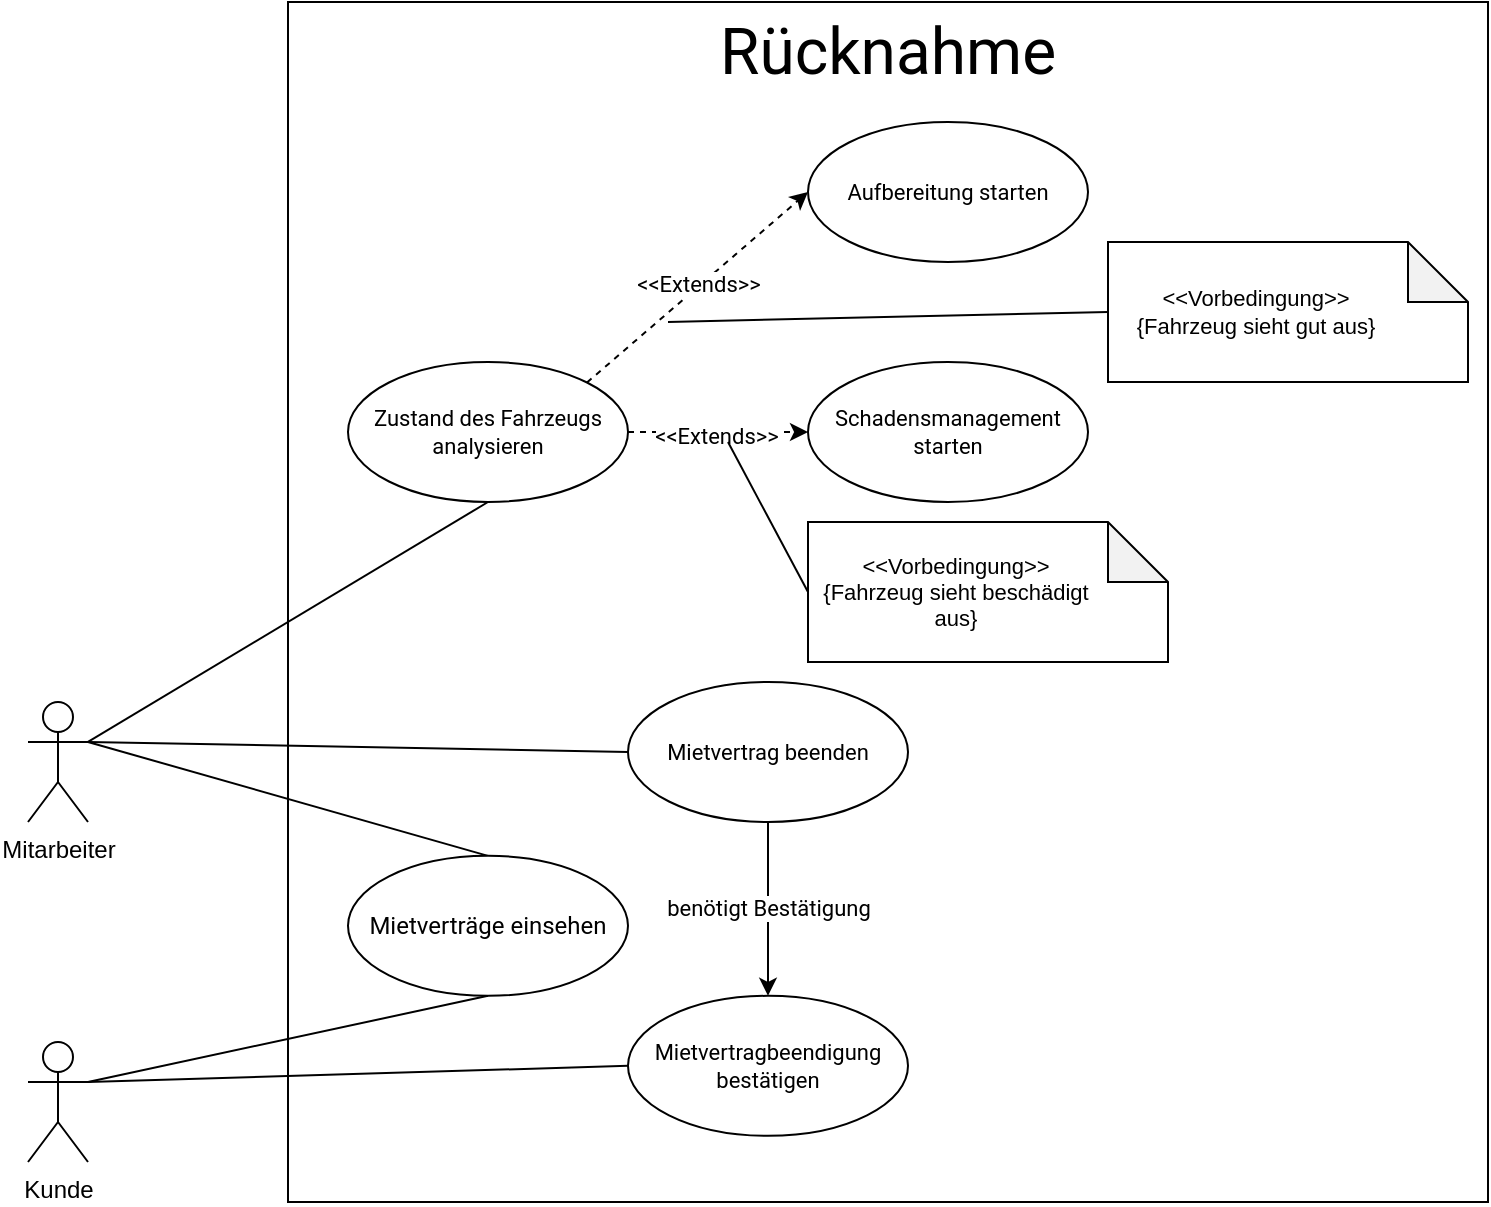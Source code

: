 <mxfile version="25.0.3">
  <diagram name="Page-1" id="LWKEwxXlh0xFJYuSZQY6">
    <mxGraphModel dx="657" dy="395" grid="1" gridSize="10" guides="1" tooltips="1" connect="1" arrows="1" fold="1" page="1" pageScale="1" pageWidth="827" pageHeight="1169" math="0" shadow="0">
      <root>
        <mxCell id="0" />
        <mxCell id="1" parent="0" />
        <mxCell id="xqpeyCQ_cKsWzOM3yVpR-3" value="" style="rounded=0;whiteSpace=wrap;html=1;" parent="1" vertex="1">
          <mxGeometry x="200" y="40" width="600" height="600" as="geometry" />
        </mxCell>
        <mxCell id="xqpeyCQ_cKsWzOM3yVpR-8" style="rounded=0;orthogonalLoop=1;jettySize=auto;html=1;exitX=1;exitY=0.333;exitDx=0;exitDy=0;exitPerimeter=0;entryX=0.5;entryY=0;entryDx=0;entryDy=0;flowAnimation=0;shadow=0;curved=1;endArrow=none;endFill=0;" parent="1" source="xqpeyCQ_cKsWzOM3yVpR-4" target="xqpeyCQ_cKsWzOM3yVpR-7" edge="1">
          <mxGeometry relative="1" as="geometry" />
        </mxCell>
        <mxCell id="xqpeyCQ_cKsWzOM3yVpR-14" style="edgeStyle=none;shape=connector;rounded=0;orthogonalLoop=1;jettySize=auto;html=1;exitX=1;exitY=0.333;exitDx=0;exitDy=0;exitPerimeter=0;entryX=0;entryY=0.5;entryDx=0;entryDy=0;strokeColor=default;align=center;verticalAlign=middle;fontFamily=Helvetica;fontSize=11;fontColor=default;labelBackgroundColor=default;endArrow=none;endFill=0;" parent="1" source="xqpeyCQ_cKsWzOM3yVpR-4" target="xqpeyCQ_cKsWzOM3yVpR-11" edge="1">
          <mxGeometry relative="1" as="geometry" />
        </mxCell>
        <mxCell id="xqpeyCQ_cKsWzOM3yVpR-18" style="edgeStyle=none;shape=connector;rounded=0;orthogonalLoop=1;jettySize=auto;html=1;exitX=1;exitY=0.333;exitDx=0;exitDy=0;exitPerimeter=0;entryX=0.5;entryY=1;entryDx=0;entryDy=0;strokeColor=default;align=center;verticalAlign=middle;fontFamily=Helvetica;fontSize=11;fontColor=default;labelBackgroundColor=default;endArrow=none;endFill=0;" parent="1" source="xqpeyCQ_cKsWzOM3yVpR-4" target="xqpeyCQ_cKsWzOM3yVpR-17" edge="1">
          <mxGeometry relative="1" as="geometry" />
        </mxCell>
        <mxCell id="xqpeyCQ_cKsWzOM3yVpR-4" value="Mitarbeiter" style="shape=umlActor;verticalLabelPosition=bottom;verticalAlign=top;html=1;outlineConnect=0;" parent="1" vertex="1">
          <mxGeometry x="70" y="390" width="30" height="60" as="geometry" />
        </mxCell>
        <mxCell id="xqpeyCQ_cKsWzOM3yVpR-9" style="rounded=0;orthogonalLoop=1;jettySize=auto;html=1;exitX=1;exitY=0.333;exitDx=0;exitDy=0;exitPerimeter=0;entryX=0.5;entryY=1;entryDx=0;entryDy=0;endArrow=none;endFill=0;" parent="1" source="xqpeyCQ_cKsWzOM3yVpR-5" target="xqpeyCQ_cKsWzOM3yVpR-7" edge="1">
          <mxGeometry relative="1" as="geometry" />
        </mxCell>
        <mxCell id="xqpeyCQ_cKsWzOM3yVpR-13" style="edgeStyle=none;shape=connector;rounded=0;orthogonalLoop=1;jettySize=auto;html=1;exitX=1;exitY=0.333;exitDx=0;exitDy=0;exitPerimeter=0;entryX=0;entryY=0.5;entryDx=0;entryDy=0;strokeColor=default;align=center;verticalAlign=middle;fontFamily=Helvetica;fontSize=11;fontColor=default;labelBackgroundColor=default;endArrow=none;endFill=0;" parent="1" source="xqpeyCQ_cKsWzOM3yVpR-5" target="xqpeyCQ_cKsWzOM3yVpR-12" edge="1">
          <mxGeometry relative="1" as="geometry" />
        </mxCell>
        <mxCell id="xqpeyCQ_cKsWzOM3yVpR-5" value="Kunde" style="shape=umlActor;verticalLabelPosition=bottom;verticalAlign=top;html=1;outlineConnect=0;" parent="1" vertex="1">
          <mxGeometry x="70" y="560" width="30" height="60" as="geometry" />
        </mxCell>
        <mxCell id="xqpeyCQ_cKsWzOM3yVpR-7" value="Mietverträge einsehen" style="ellipse;whiteSpace=wrap;html=1;fontFamily=Roboto;fontSource=https%3A%2F%2Ffonts.googleapis.com%2Fcss%3Ffamily%3DRoboto;" parent="1" vertex="1">
          <mxGeometry x="230" y="466.92" width="140" height="70" as="geometry" />
        </mxCell>
        <mxCell id="xqpeyCQ_cKsWzOM3yVpR-15" style="edgeStyle=none;shape=connector;rounded=1;orthogonalLoop=1;jettySize=auto;html=1;exitX=0.5;exitY=1;exitDx=0;exitDy=0;entryX=0.5;entryY=0;entryDx=0;entryDy=0;strokeColor=default;align=center;verticalAlign=middle;fontFamily=Roboto;fontSize=11;fontColor=default;labelBackgroundColor=default;endArrow=classic;endFill=1;fontSource=https%3A%2F%2Ffonts.googleapis.com%2Fcss%3Ffamily%3DRoboto;curved=0;" parent="1" source="xqpeyCQ_cKsWzOM3yVpR-11" target="xqpeyCQ_cKsWzOM3yVpR-12" edge="1">
          <mxGeometry relative="1" as="geometry" />
        </mxCell>
        <mxCell id="xqpeyCQ_cKsWzOM3yVpR-16" value="benötigt Bestätigung" style="edgeLabel;html=1;align=center;verticalAlign=middle;resizable=0;points=[];fontFamily=Roboto;fontSize=11;fontColor=default;labelBackgroundColor=default;fontSource=https%3A%2F%2Ffonts.googleapis.com%2Fcss%3Ffamily%3DRoboto;" parent="xqpeyCQ_cKsWzOM3yVpR-15" vertex="1" connectable="0">
          <mxGeometry x="-0.024" relative="1" as="geometry">
            <mxPoint as="offset" />
          </mxGeometry>
        </mxCell>
        <mxCell id="xqpeyCQ_cKsWzOM3yVpR-11" value="Mietvertrag beenden" style="ellipse;whiteSpace=wrap;html=1;fontFamily=Roboto;fontSize=11;fontColor=default;labelBackgroundColor=default;fontSource=https%3A%2F%2Ffonts.googleapis.com%2Fcss%3Ffamily%3DRoboto;" parent="1" vertex="1">
          <mxGeometry x="370" y="380" width="140" height="70" as="geometry" />
        </mxCell>
        <mxCell id="xqpeyCQ_cKsWzOM3yVpR-12" value="Mietvertragbeendigung bestätigen" style="ellipse;whiteSpace=wrap;html=1;fontFamily=Roboto;fontSize=11;fontColor=default;labelBackgroundColor=default;fontSource=https%3A%2F%2Ffonts.googleapis.com%2Fcss%3Ffamily%3DRoboto;fillStyle=auto;spacing=10;" parent="1" vertex="1">
          <mxGeometry x="370" y="536.92" width="140" height="70" as="geometry" />
        </mxCell>
        <mxCell id="xqpeyCQ_cKsWzOM3yVpR-21" style="edgeStyle=none;shape=connector;rounded=0;orthogonalLoop=1;jettySize=auto;html=1;exitX=1;exitY=0;exitDx=0;exitDy=0;entryX=0;entryY=0.5;entryDx=0;entryDy=0;strokeColor=default;align=center;verticalAlign=middle;fontFamily=Helvetica;fontSize=11;fontColor=default;labelBackgroundColor=default;endArrow=classic;endFill=1;dashed=1;" parent="1" source="xqpeyCQ_cKsWzOM3yVpR-17" target="xqpeyCQ_cKsWzOM3yVpR-19" edge="1">
          <mxGeometry relative="1" as="geometry" />
        </mxCell>
        <mxCell id="xqpeyCQ_cKsWzOM3yVpR-23" value="&lt;font data-font-src=&quot;https://fonts.googleapis.com/css?family=Roboto&quot; face=&quot;Roboto&quot;&gt;&amp;lt;&amp;lt;Extends&amp;gt;&amp;gt;&lt;/font&gt;" style="edgeLabel;html=1;align=center;verticalAlign=middle;resizable=0;points=[];fontFamily=Helvetica;fontSize=11;fontColor=default;labelBackgroundColor=default;" parent="xqpeyCQ_cKsWzOM3yVpR-21" vertex="1" connectable="0">
          <mxGeometry x="0.015" y="1" relative="1" as="geometry">
            <mxPoint as="offset" />
          </mxGeometry>
        </mxCell>
        <mxCell id="xqpeyCQ_cKsWzOM3yVpR-22" style="edgeStyle=none;shape=connector;rounded=0;orthogonalLoop=1;jettySize=auto;html=1;exitX=1;exitY=0.5;exitDx=0;exitDy=0;entryX=0;entryY=0.5;entryDx=0;entryDy=0;strokeColor=default;align=center;verticalAlign=middle;fontFamily=Roboto;fontSize=11;fontColor=default;labelBackgroundColor=default;endArrow=classic;endFill=1;dashed=1;fontSource=https%3A%2F%2Ffonts.googleapis.com%2Fcss%3Ffamily%3DRoboto;" parent="1" source="xqpeyCQ_cKsWzOM3yVpR-17" target="xqpeyCQ_cKsWzOM3yVpR-20" edge="1">
          <mxGeometry relative="1" as="geometry" />
        </mxCell>
        <mxCell id="xqpeyCQ_cKsWzOM3yVpR-24" value="&lt;font face=&quot;Roboto&quot;&gt;&amp;lt;&amp;lt;Extends&amp;gt;&amp;gt;&lt;/font&gt;" style="edgeLabel;html=1;align=center;verticalAlign=middle;resizable=0;points=[];fontFamily=Helvetica;fontSize=11;fontColor=default;labelBackgroundColor=default;" parent="xqpeyCQ_cKsWzOM3yVpR-22" vertex="1" connectable="0">
          <mxGeometry x="-0.027" y="-2" relative="1" as="geometry">
            <mxPoint as="offset" />
          </mxGeometry>
        </mxCell>
        <mxCell id="xqpeyCQ_cKsWzOM3yVpR-17" value="Zustand des Fahrzeugs analysieren" style="ellipse;whiteSpace=wrap;html=1;fontFamily=Roboto;fontSize=11;fontColor=default;labelBackgroundColor=default;spacing=10;fontSource=https%3A%2F%2Ffonts.googleapis.com%2Fcss%3Ffamily%3DRoboto;" parent="1" vertex="1">
          <mxGeometry x="230" y="220" width="140" height="70" as="geometry" />
        </mxCell>
        <mxCell id="xqpeyCQ_cKsWzOM3yVpR-19" value="Aufbereitung starten" style="ellipse;whiteSpace=wrap;html=1;fontFamily=Roboto;fontSize=11;fontColor=default;labelBackgroundColor=default;fontSource=https%3A%2F%2Ffonts.googleapis.com%2Fcss%3Ffamily%3DRoboto;" parent="1" vertex="1">
          <mxGeometry x="460" y="100" width="140" height="70" as="geometry" />
        </mxCell>
        <mxCell id="xqpeyCQ_cKsWzOM3yVpR-20" value="Schadensmanagement starten" style="ellipse;whiteSpace=wrap;html=1;fontFamily=Roboto;fontSize=11;fontColor=default;labelBackgroundColor=default;spacing=10;fontSource=https%3A%2F%2Ffonts.googleapis.com%2Fcss%3Ffamily%3DRoboto;" parent="1" vertex="1">
          <mxGeometry x="460" y="220" width="140" height="70" as="geometry" />
        </mxCell>
        <mxCell id="xqpeyCQ_cKsWzOM3yVpR-29" style="edgeStyle=none;shape=connector;rounded=0;orthogonalLoop=1;jettySize=auto;html=1;exitX=0;exitY=0.5;exitDx=0;exitDy=0;exitPerimeter=0;strokeColor=default;align=center;verticalAlign=middle;fontFamily=Helvetica;fontSize=11;fontColor=default;labelBackgroundColor=default;endArrow=none;endFill=0;" parent="1" source="xqpeyCQ_cKsWzOM3yVpR-26" edge="1">
          <mxGeometry relative="1" as="geometry">
            <mxPoint x="390" y="200" as="targetPoint" />
          </mxGeometry>
        </mxCell>
        <mxCell id="xqpeyCQ_cKsWzOM3yVpR-26" value="&amp;lt;&amp;lt;Vorbedingung&amp;gt;&amp;gt;&lt;div&gt;{Fahrzeug sieht gut aus}&lt;/div&gt;" style="shape=note;whiteSpace=wrap;html=1;backgroundOutline=1;darkOpacity=0.05;fontFamily=Helvetica;fontSize=11;fontColor=default;labelBackgroundColor=default;spacing=2;spacingRight=32;" parent="1" vertex="1">
          <mxGeometry x="610" y="160" width="180" height="70" as="geometry" />
        </mxCell>
        <mxCell id="xqpeyCQ_cKsWzOM3yVpR-28" style="edgeStyle=none;shape=connector;rounded=0;orthogonalLoop=1;jettySize=auto;html=1;exitX=0;exitY=0.5;exitDx=0;exitDy=0;exitPerimeter=0;strokeColor=default;align=center;verticalAlign=middle;fontFamily=Helvetica;fontSize=11;fontColor=default;labelBackgroundColor=default;endArrow=none;endFill=0;" parent="1" source="xqpeyCQ_cKsWzOM3yVpR-27" edge="1">
          <mxGeometry relative="1" as="geometry">
            <mxPoint x="420" y="260" as="targetPoint" />
          </mxGeometry>
        </mxCell>
        <mxCell id="xqpeyCQ_cKsWzOM3yVpR-27" value="&amp;lt;&amp;lt;Vorbedingung&amp;gt;&amp;gt;&lt;div&gt;{Fahrzeug sieht beschädigt aus}&lt;/div&gt;" style="shape=note;whiteSpace=wrap;html=1;backgroundOutline=1;darkOpacity=0.05;fontFamily=Helvetica;fontSize=11;fontColor=default;labelBackgroundColor=default;spacing=2;spacingRight=32;" parent="1" vertex="1">
          <mxGeometry x="460" y="300" width="180" height="70" as="geometry" />
        </mxCell>
        <mxCell id="xqpeyCQ_cKsWzOM3yVpR-30" style="edgeStyle=none;shape=connector;rounded=0;orthogonalLoop=1;jettySize=auto;html=1;exitX=0.5;exitY=1;exitDx=0;exitDy=0;strokeColor=default;align=center;verticalAlign=middle;fontFamily=Helvetica;fontSize=11;fontColor=default;labelBackgroundColor=default;endArrow=none;endFill=0;" parent="1" source="xqpeyCQ_cKsWzOM3yVpR-3" target="xqpeyCQ_cKsWzOM3yVpR-3" edge="1">
          <mxGeometry relative="1" as="geometry" />
        </mxCell>
        <mxCell id="e8CXo7FogEoL-1VgWpwn-1" value="&lt;font data-font-src=&quot;https://fonts.googleapis.com/css?family=Roboto&quot; face=&quot;Roboto&quot; style=&quot;font-size: 32px;&quot;&gt;Rücknahme&lt;/font&gt;" style="text;html=1;align=center;verticalAlign=middle;whiteSpace=wrap;rounded=0;" parent="1" vertex="1">
          <mxGeometry x="380" y="50" width="240" height="30" as="geometry" />
        </mxCell>
      </root>
    </mxGraphModel>
  </diagram>
</mxfile>
